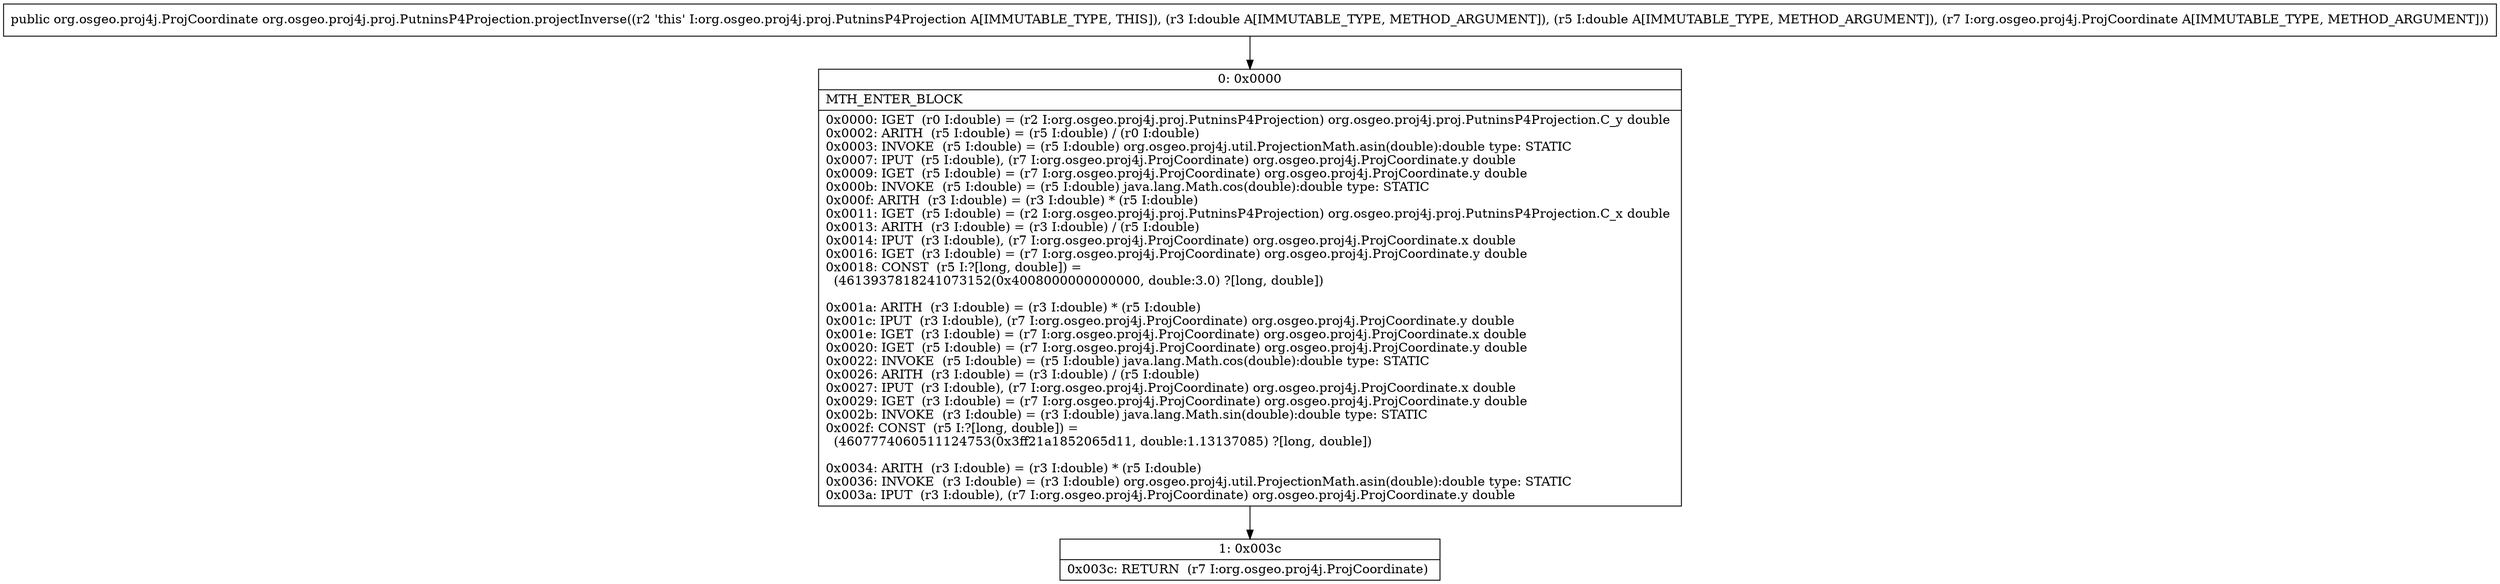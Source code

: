 digraph "CFG fororg.osgeo.proj4j.proj.PutninsP4Projection.projectInverse(DDLorg\/osgeo\/proj4j\/ProjCoordinate;)Lorg\/osgeo\/proj4j\/ProjCoordinate;" {
Node_0 [shape=record,label="{0\:\ 0x0000|MTH_ENTER_BLOCK\l|0x0000: IGET  (r0 I:double) = (r2 I:org.osgeo.proj4j.proj.PutninsP4Projection) org.osgeo.proj4j.proj.PutninsP4Projection.C_y double \l0x0002: ARITH  (r5 I:double) = (r5 I:double) \/ (r0 I:double) \l0x0003: INVOKE  (r5 I:double) = (r5 I:double) org.osgeo.proj4j.util.ProjectionMath.asin(double):double type: STATIC \l0x0007: IPUT  (r5 I:double), (r7 I:org.osgeo.proj4j.ProjCoordinate) org.osgeo.proj4j.ProjCoordinate.y double \l0x0009: IGET  (r5 I:double) = (r7 I:org.osgeo.proj4j.ProjCoordinate) org.osgeo.proj4j.ProjCoordinate.y double \l0x000b: INVOKE  (r5 I:double) = (r5 I:double) java.lang.Math.cos(double):double type: STATIC \l0x000f: ARITH  (r3 I:double) = (r3 I:double) * (r5 I:double) \l0x0011: IGET  (r5 I:double) = (r2 I:org.osgeo.proj4j.proj.PutninsP4Projection) org.osgeo.proj4j.proj.PutninsP4Projection.C_x double \l0x0013: ARITH  (r3 I:double) = (r3 I:double) \/ (r5 I:double) \l0x0014: IPUT  (r3 I:double), (r7 I:org.osgeo.proj4j.ProjCoordinate) org.osgeo.proj4j.ProjCoordinate.x double \l0x0016: IGET  (r3 I:double) = (r7 I:org.osgeo.proj4j.ProjCoordinate) org.osgeo.proj4j.ProjCoordinate.y double \l0x0018: CONST  (r5 I:?[long, double]) = \l  (4613937818241073152(0x4008000000000000, double:3.0) ?[long, double])\l \l0x001a: ARITH  (r3 I:double) = (r3 I:double) * (r5 I:double) \l0x001c: IPUT  (r3 I:double), (r7 I:org.osgeo.proj4j.ProjCoordinate) org.osgeo.proj4j.ProjCoordinate.y double \l0x001e: IGET  (r3 I:double) = (r7 I:org.osgeo.proj4j.ProjCoordinate) org.osgeo.proj4j.ProjCoordinate.x double \l0x0020: IGET  (r5 I:double) = (r7 I:org.osgeo.proj4j.ProjCoordinate) org.osgeo.proj4j.ProjCoordinate.y double \l0x0022: INVOKE  (r5 I:double) = (r5 I:double) java.lang.Math.cos(double):double type: STATIC \l0x0026: ARITH  (r3 I:double) = (r3 I:double) \/ (r5 I:double) \l0x0027: IPUT  (r3 I:double), (r7 I:org.osgeo.proj4j.ProjCoordinate) org.osgeo.proj4j.ProjCoordinate.x double \l0x0029: IGET  (r3 I:double) = (r7 I:org.osgeo.proj4j.ProjCoordinate) org.osgeo.proj4j.ProjCoordinate.y double \l0x002b: INVOKE  (r3 I:double) = (r3 I:double) java.lang.Math.sin(double):double type: STATIC \l0x002f: CONST  (r5 I:?[long, double]) = \l  (4607774060511124753(0x3ff21a1852065d11, double:1.13137085) ?[long, double])\l \l0x0034: ARITH  (r3 I:double) = (r3 I:double) * (r5 I:double) \l0x0036: INVOKE  (r3 I:double) = (r3 I:double) org.osgeo.proj4j.util.ProjectionMath.asin(double):double type: STATIC \l0x003a: IPUT  (r3 I:double), (r7 I:org.osgeo.proj4j.ProjCoordinate) org.osgeo.proj4j.ProjCoordinate.y double \l}"];
Node_1 [shape=record,label="{1\:\ 0x003c|0x003c: RETURN  (r7 I:org.osgeo.proj4j.ProjCoordinate) \l}"];
MethodNode[shape=record,label="{public org.osgeo.proj4j.ProjCoordinate org.osgeo.proj4j.proj.PutninsP4Projection.projectInverse((r2 'this' I:org.osgeo.proj4j.proj.PutninsP4Projection A[IMMUTABLE_TYPE, THIS]), (r3 I:double A[IMMUTABLE_TYPE, METHOD_ARGUMENT]), (r5 I:double A[IMMUTABLE_TYPE, METHOD_ARGUMENT]), (r7 I:org.osgeo.proj4j.ProjCoordinate A[IMMUTABLE_TYPE, METHOD_ARGUMENT])) }"];
MethodNode -> Node_0;
Node_0 -> Node_1;
}

